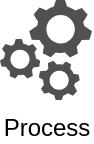 <mxfile version="14.6.13" type="device"><diagram id="bE0T7H8sw_aoNAPG6DxP" name="Seite-1"><mxGraphModel dx="1086" dy="2135" grid="1" gridSize="10" guides="1" tooltips="1" connect="1" arrows="1" fold="1" page="1" pageScale="1" pageWidth="827" pageHeight="1169" math="0" shadow="0"><root><mxCell id="0"/><mxCell id="1" parent="0"/><mxCell id="GO3ICkuNE7KH5rdx-pxP-1" value="Process" style="verticalLabelPosition=bottom;html=1;fillColor=#505050;strokeColor=none;verticalAlign=top;pointerEvents=1;align=center;shape=mxgraph.cisco_safe.security_icons.icon29;shadow=0;dashed=0;" vertex="1" parent="1"><mxGeometry x="40" y="-1120" width="46" height="50" as="geometry"/></mxCell></root></mxGraphModel></diagram></mxfile>